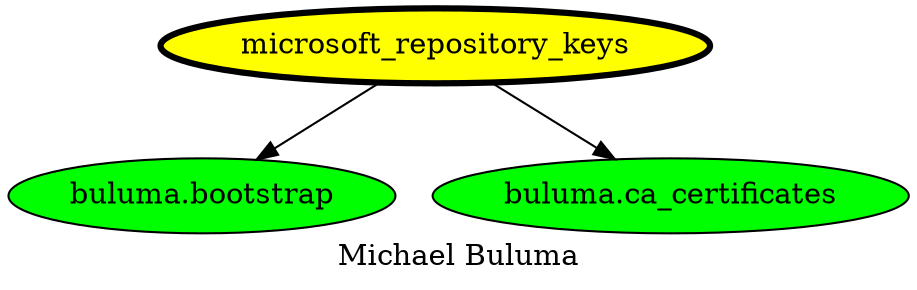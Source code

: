 digraph PhiloDilemma {
  label = "Michael Buluma" ;
  overlap=false
  {
    "microsoft_repository_keys" [fillcolor=yellow style=filled penwidth=3]
    "buluma.bootstrap" [fillcolor=green style=filled]
    "buluma.ca_certificates" [fillcolor=green style=filled]
  }
  "microsoft_repository_keys" -> "buluma.bootstrap"
  "microsoft_repository_keys" -> "buluma.ca_certificates"
}
